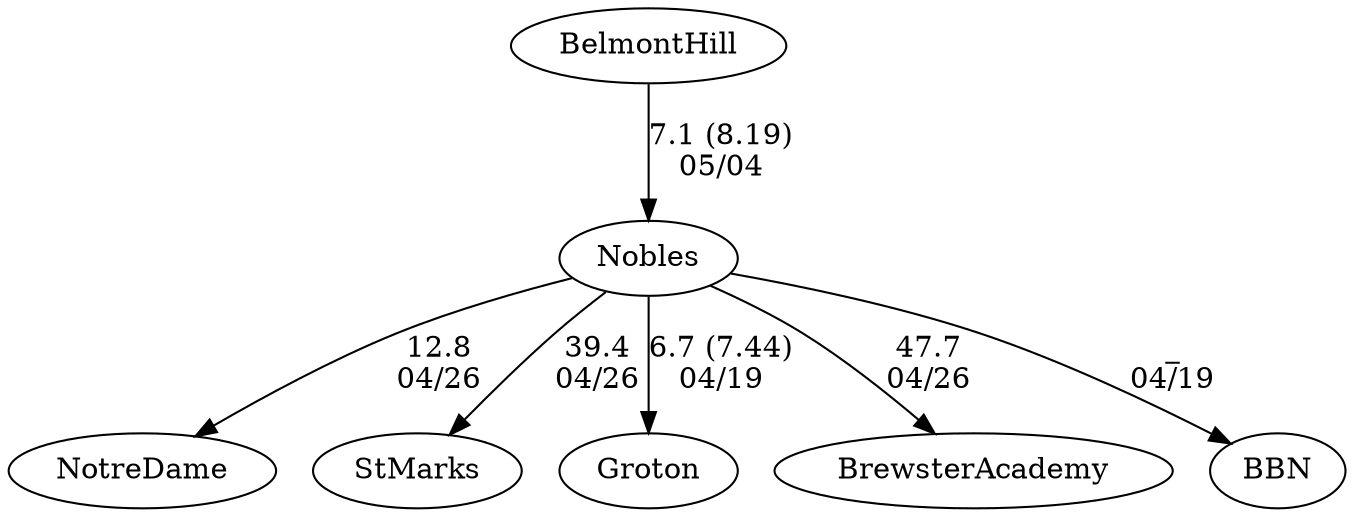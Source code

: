 digraph boys1foursNobles {BelmontHill [URL="boys1foursNoblesBelmontHill.html"];NotreDame [URL="boys1foursNoblesNotreDame.html"];StMarks [URL="boys1foursNoblesStMarks.html"];Groton [URL="boys1foursNoblesGroton.html"];Nobles [URL="boys1foursNoblesNobles.html"];BrewsterAcademy [URL="boys1foursNoblesBrewsterAcademy.html"];BBN [URL="boys1foursNoblesBBN.html"];BelmontHill -> Nobles[label="7.1 (8.19)
05/04", weight="93", tooltip="NEIRA Boys Fours, Belmont Hill vs Nobles, The Bassett Cup +			
Distance: 1300m Conditions: Order of racing: 4V4-3V4-2V4-1V4-4V8-6V4-9V4-5V4. Building direct headwind for the first three races, strongest for the 2V4; the wind then lessened and shifted to a cross/cross headwind for the 1V4 and remaining races Comments: Thanks to Nobles for being patient and supportive through yesterday's weather-related postponement and for a great day of racing with our full programs today!
None", URL="https://www.row2k.com/results/resultspage.cfm?UID=96DF6AF2C5DADCD1EB91A4088A314B11&cat=1", random="random"]; 
Nobles -> Groton[label="6.7 (7.44)
04/19", weight="94", tooltip="NEIRA Boys & Girls Fours,BB&N, Nobles and Groton			
Distance: 1350 Conditions: Moderate crosswind at the start growing stronger throughout the course. Comments: 5th and 6th boats often started 1-2 lengths ahead of the line. The 7th and 8th boats raced on the JV course between Northeastern and Eliot Bridge. Boys 7th/8th boats combined into an 8. Thank to Nobles and Groton for making the trip! 
Boys 7th/8th - Nobles 2:49, BB&N 3:05
Girls 8th - BB&N 3:11, Nobles 3:17
Girls 7th - 3:24.32, BB&N 3:32.06
None", URL="https://www.row2k.com/results/resultspage.cfm?UID=74320C9FA98FF40EF58ED5364AA5D062&cat=5", random="random"]; 
Nobles -> BBN[label="_
04/19", weight="99", tooltip="NEIRA Boys & Girls Fours,BB&N, Nobles and Groton			
Distance: 1350 Conditions: Moderate crosswind at the start growing stronger throughout the course. Comments: 5th and 6th boats often started 1-2 lengths ahead of the line. The 7th and 8th boats raced on the JV course between Northeastern and Eliot Bridge. Boys 7th/8th boats combined into an 8. Thank to Nobles and Groton for making the trip! 
Boys 7th/8th - Nobles 2:49, BB&N 3:05
Girls 8th - BB&N 3:11, Nobles 3:17
Girls 7th - 3:24.32, BB&N 3:32.06
None", URL="https://www.row2k.com/results/resultspage.cfm?UID=74320C9FA98FF40EF58ED5364AA5D062&cat=5", random="random"]; 
Nobles -> NotreDame[label="12.8
04/26", weight="88", tooltip="NEIRA Boys & Girls Fours,St. Marks, Nobles, Brewster, Notre Dame, NCDS			
Distance: 1500m Conditions: Steady 14mph headwind all afternoon, steady chop across whole course. Comments: Great racing today despite the chop and wind. Thank you to all for making the trek to Lake Q.
None", URL="https://www.row2k.com/results/resultspage.cfm?UID=4232F2C9CF0B3800357AF3DC37D5407B&cat=5", random="random"]; 
Nobles -> StMarks[label="39.4
04/26", weight="61", tooltip="NEIRA Boys & Girls Fours,St. Marks, Nobles, Brewster, Notre Dame, NCDS			
Distance: 1500m Conditions: Steady 14mph headwind all afternoon, steady chop across whole course. Comments: Great racing today despite the chop and wind. Thank you to all for making the trek to Lake Q.
None", URL="https://www.row2k.com/results/resultspage.cfm?UID=4232F2C9CF0B3800357AF3DC37D5407B&cat=5", random="random"]; 
Nobles -> BrewsterAcademy[label="47.7
04/26", weight="53", tooltip="NEIRA Boys & Girls Fours,St. Marks, Nobles, Brewster, Notre Dame, NCDS			
Distance: 1500m Conditions: Steady 14mph headwind all afternoon, steady chop across whole course. Comments: Great racing today despite the chop and wind. Thank you to all for making the trek to Lake Q.
None", URL="https://www.row2k.com/results/resultspage.cfm?UID=4232F2C9CF0B3800357AF3DC37D5407B&cat=5", random="random"]}
